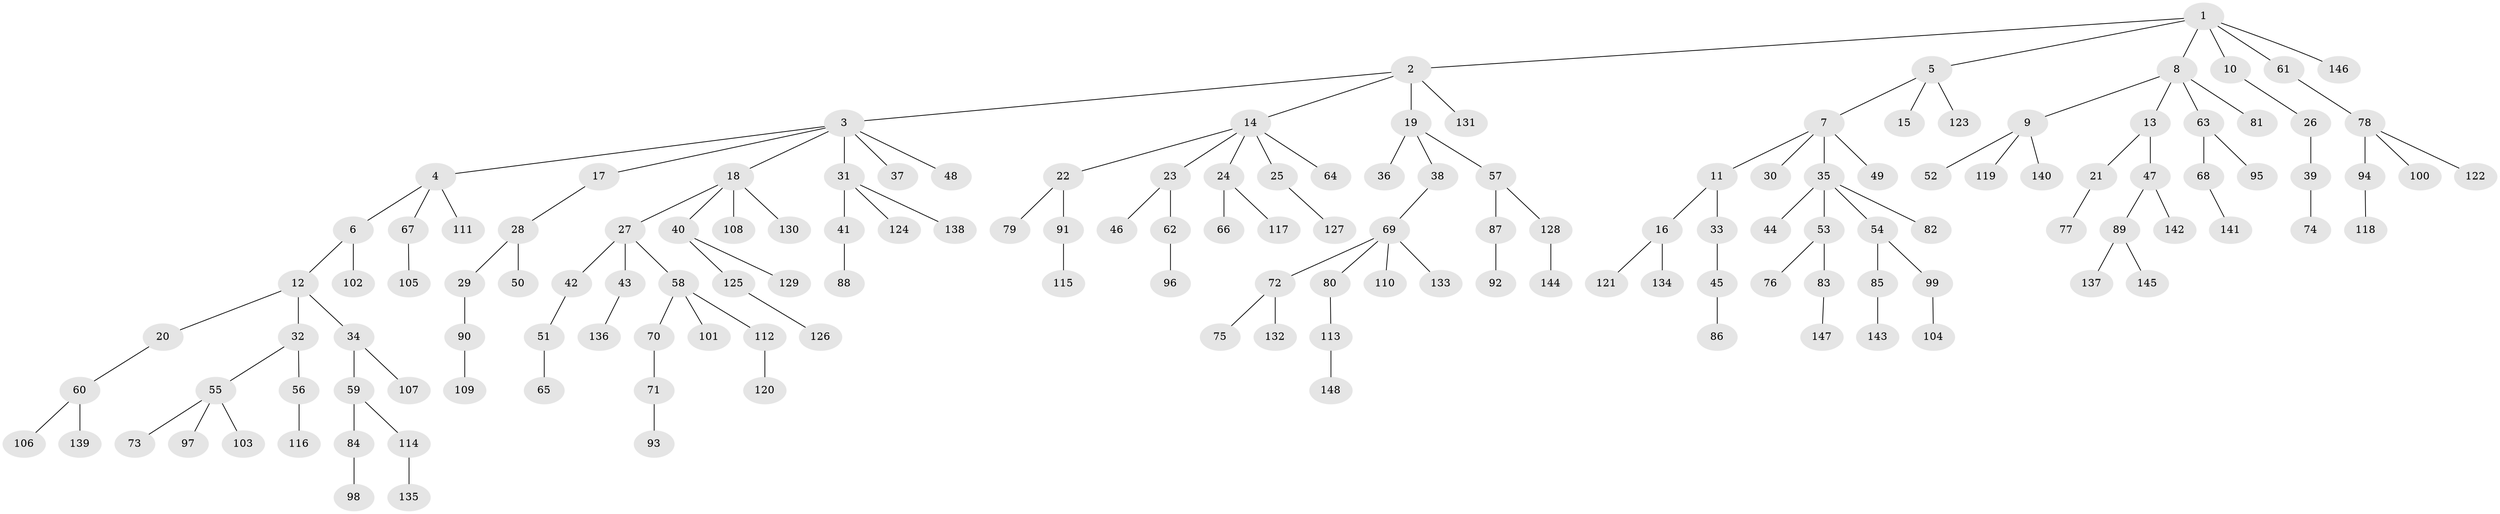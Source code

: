 // coarse degree distribution, {1: 0.6136363636363636, 2: 0.2727272727272727, 4: 0.045454545454545456, 17: 0.011363636363636364, 5: 0.022727272727272728, 7: 0.011363636363636364, 3: 0.011363636363636364, 19: 0.011363636363636364}
// Generated by graph-tools (version 1.1) at 2025/56/03/04/25 21:56:07]
// undirected, 148 vertices, 147 edges
graph export_dot {
graph [start="1"]
  node [color=gray90,style=filled];
  1;
  2;
  3;
  4;
  5;
  6;
  7;
  8;
  9;
  10;
  11;
  12;
  13;
  14;
  15;
  16;
  17;
  18;
  19;
  20;
  21;
  22;
  23;
  24;
  25;
  26;
  27;
  28;
  29;
  30;
  31;
  32;
  33;
  34;
  35;
  36;
  37;
  38;
  39;
  40;
  41;
  42;
  43;
  44;
  45;
  46;
  47;
  48;
  49;
  50;
  51;
  52;
  53;
  54;
  55;
  56;
  57;
  58;
  59;
  60;
  61;
  62;
  63;
  64;
  65;
  66;
  67;
  68;
  69;
  70;
  71;
  72;
  73;
  74;
  75;
  76;
  77;
  78;
  79;
  80;
  81;
  82;
  83;
  84;
  85;
  86;
  87;
  88;
  89;
  90;
  91;
  92;
  93;
  94;
  95;
  96;
  97;
  98;
  99;
  100;
  101;
  102;
  103;
  104;
  105;
  106;
  107;
  108;
  109;
  110;
  111;
  112;
  113;
  114;
  115;
  116;
  117;
  118;
  119;
  120;
  121;
  122;
  123;
  124;
  125;
  126;
  127;
  128;
  129;
  130;
  131;
  132;
  133;
  134;
  135;
  136;
  137;
  138;
  139;
  140;
  141;
  142;
  143;
  144;
  145;
  146;
  147;
  148;
  1 -- 2;
  1 -- 5;
  1 -- 8;
  1 -- 10;
  1 -- 61;
  1 -- 146;
  2 -- 3;
  2 -- 14;
  2 -- 19;
  2 -- 131;
  3 -- 4;
  3 -- 17;
  3 -- 18;
  3 -- 31;
  3 -- 37;
  3 -- 48;
  4 -- 6;
  4 -- 67;
  4 -- 111;
  5 -- 7;
  5 -- 15;
  5 -- 123;
  6 -- 12;
  6 -- 102;
  7 -- 11;
  7 -- 30;
  7 -- 35;
  7 -- 49;
  8 -- 9;
  8 -- 13;
  8 -- 63;
  8 -- 81;
  9 -- 52;
  9 -- 119;
  9 -- 140;
  10 -- 26;
  11 -- 16;
  11 -- 33;
  12 -- 20;
  12 -- 32;
  12 -- 34;
  13 -- 21;
  13 -- 47;
  14 -- 22;
  14 -- 23;
  14 -- 24;
  14 -- 25;
  14 -- 64;
  16 -- 121;
  16 -- 134;
  17 -- 28;
  18 -- 27;
  18 -- 40;
  18 -- 108;
  18 -- 130;
  19 -- 36;
  19 -- 38;
  19 -- 57;
  20 -- 60;
  21 -- 77;
  22 -- 79;
  22 -- 91;
  23 -- 46;
  23 -- 62;
  24 -- 66;
  24 -- 117;
  25 -- 127;
  26 -- 39;
  27 -- 42;
  27 -- 43;
  27 -- 58;
  28 -- 29;
  28 -- 50;
  29 -- 90;
  31 -- 41;
  31 -- 124;
  31 -- 138;
  32 -- 55;
  32 -- 56;
  33 -- 45;
  34 -- 59;
  34 -- 107;
  35 -- 44;
  35 -- 53;
  35 -- 54;
  35 -- 82;
  38 -- 69;
  39 -- 74;
  40 -- 125;
  40 -- 129;
  41 -- 88;
  42 -- 51;
  43 -- 136;
  45 -- 86;
  47 -- 89;
  47 -- 142;
  51 -- 65;
  53 -- 76;
  53 -- 83;
  54 -- 85;
  54 -- 99;
  55 -- 73;
  55 -- 97;
  55 -- 103;
  56 -- 116;
  57 -- 87;
  57 -- 128;
  58 -- 70;
  58 -- 101;
  58 -- 112;
  59 -- 84;
  59 -- 114;
  60 -- 106;
  60 -- 139;
  61 -- 78;
  62 -- 96;
  63 -- 68;
  63 -- 95;
  67 -- 105;
  68 -- 141;
  69 -- 72;
  69 -- 80;
  69 -- 110;
  69 -- 133;
  70 -- 71;
  71 -- 93;
  72 -- 75;
  72 -- 132;
  78 -- 94;
  78 -- 100;
  78 -- 122;
  80 -- 113;
  83 -- 147;
  84 -- 98;
  85 -- 143;
  87 -- 92;
  89 -- 137;
  89 -- 145;
  90 -- 109;
  91 -- 115;
  94 -- 118;
  99 -- 104;
  112 -- 120;
  113 -- 148;
  114 -- 135;
  125 -- 126;
  128 -- 144;
}
